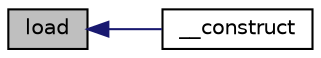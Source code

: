digraph "load"
{
  edge [fontname="Helvetica",fontsize="10",labelfontname="Helvetica",labelfontsize="10"];
  node [fontname="Helvetica",fontsize="10",shape=record];
  rankdir="LR";
  Node1 [label="load",height=0.2,width=0.4,color="black", fillcolor="grey75", style="filled" fontcolor="black"];
  Node1 -> Node2 [dir="back",color="midnightblue",fontsize="10",style="solid"];
  Node2 [label="__construct",height=0.2,width=0.4,color="black", fillcolor="white", style="filled",URL="$class_record.html#a4e176c3a661053094339903c5cfc7942"];
}
